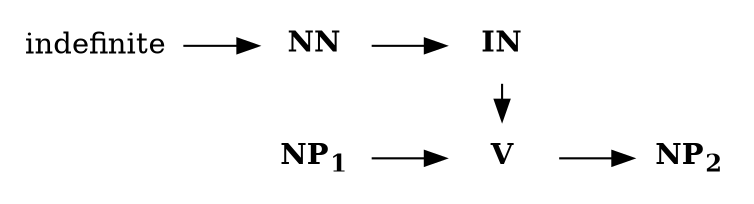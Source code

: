 digraph{
rankdir=LR
{rank=same; N2 N4}
N1 [ label=<<B>NP<SUB>1</SUB></B>> shape=none ]
N2 [ label=<<B>V</B>> shape=none ]
N3 [ label=<<B>NP<SUB>2</SUB></B>> shape=none ]
N4 [ label=<<B>IN</B>>, shape=none ]
N5 [ label=<<B>NN</B>>, shape=none ]
N6 [ label=<indefinite>, shape=none ]
N1 -> N2 -> N3
N6-> N5 -> N4 -> N2
}

